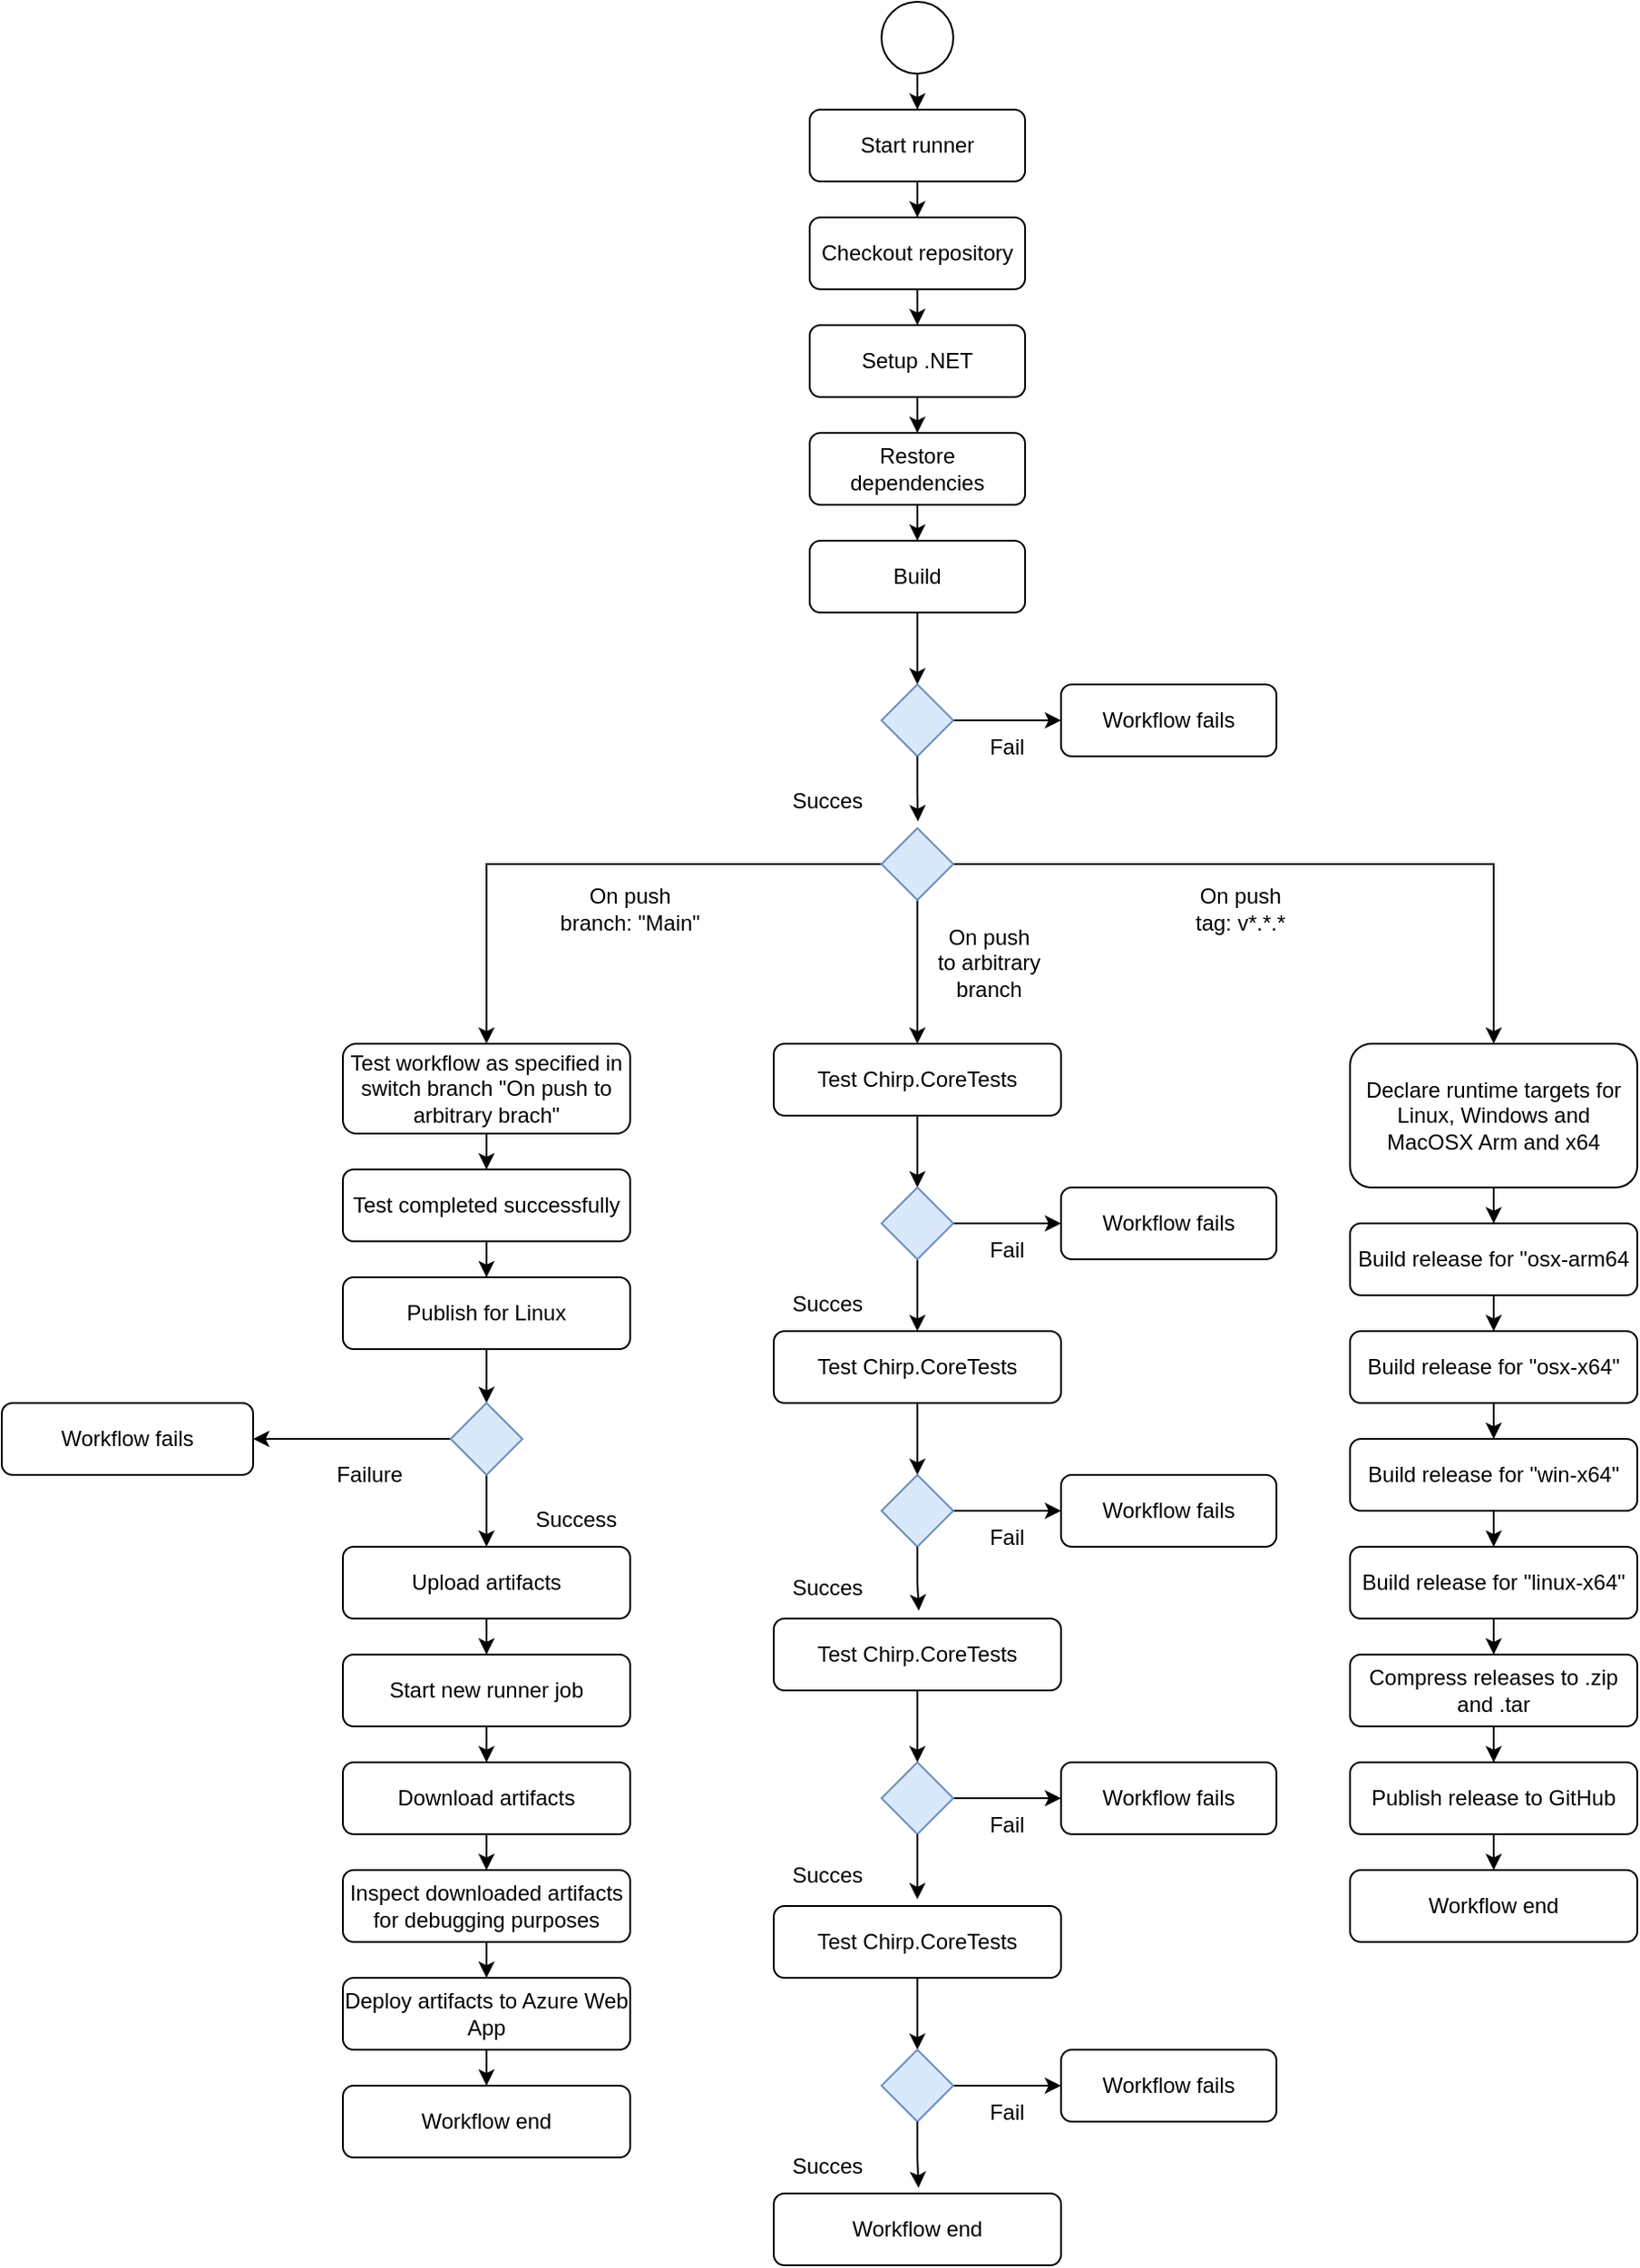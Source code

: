 <mxfile version="22.1.11" type="github">
  <diagram id="C5RBs43oDa-KdzZeNtuy" name="Page-1">
    <mxGraphModel dx="1908" dy="1160" grid="1" gridSize="10" guides="1" tooltips="1" connect="1" arrows="1" fold="1" page="1" pageScale="1" pageWidth="827" pageHeight="1169" math="0" shadow="0">
      <root>
        <mxCell id="WIyWlLk6GJQsqaUBKTNV-0" />
        <mxCell id="WIyWlLk6GJQsqaUBKTNV-1" parent="WIyWlLk6GJQsqaUBKTNV-0" />
        <mxCell id="6M2s1T-CdseFFnocJwDW-27" style="edgeStyle=orthogonalEdgeStyle;rounded=0;orthogonalLoop=1;jettySize=auto;html=1;entryX=0.5;entryY=0;entryDx=0;entryDy=0;" parent="WIyWlLk6GJQsqaUBKTNV-1" source="WIyWlLk6GJQsqaUBKTNV-7" target="6M2s1T-CdseFFnocJwDW-26" edge="1">
          <mxGeometry relative="1" as="geometry">
            <mxPoint x="840" y="230" as="targetPoint" />
          </mxGeometry>
        </mxCell>
        <mxCell id="WIyWlLk6GJQsqaUBKTNV-7" value="Start runner" style="rounded=1;whiteSpace=wrap;html=1;fontSize=12;glass=0;strokeWidth=1;shadow=0;flipV=0;" parent="WIyWlLk6GJQsqaUBKTNV-1" vertex="1">
          <mxGeometry x="780" y="80" width="120" height="40" as="geometry" />
        </mxCell>
        <mxCell id="6M2s1T-CdseFFnocJwDW-54" style="edgeStyle=orthogonalEdgeStyle;rounded=0;orthogonalLoop=1;jettySize=auto;html=1;entryX=0.5;entryY=0;entryDx=0;entryDy=0;" parent="WIyWlLk6GJQsqaUBKTNV-1" source="6M2s1T-CdseFFnocJwDW-0" target="WIyWlLk6GJQsqaUBKTNV-7" edge="1">
          <mxGeometry relative="1" as="geometry" />
        </mxCell>
        <mxCell id="6M2s1T-CdseFFnocJwDW-0" value="" style="ellipse;whiteSpace=wrap;html=1;aspect=fixed;flipV=0;" parent="WIyWlLk6GJQsqaUBKTNV-1" vertex="1">
          <mxGeometry x="820" y="20" width="40" height="40" as="geometry" />
        </mxCell>
        <mxCell id="ra6Grcy_qcLyO9I2bJTa-4" style="edgeStyle=orthogonalEdgeStyle;rounded=0;orthogonalLoop=1;jettySize=auto;html=1;entryX=0.5;entryY=0;entryDx=0;entryDy=0;" edge="1" parent="WIyWlLk6GJQsqaUBKTNV-1" source="6M2s1T-CdseFFnocJwDW-14" target="6M2s1T-CdseFFnocJwDW-34">
          <mxGeometry relative="1" as="geometry" />
        </mxCell>
        <mxCell id="ra6Grcy_qcLyO9I2bJTa-17" style="edgeStyle=orthogonalEdgeStyle;rounded=0;orthogonalLoop=1;jettySize=auto;html=1;" edge="1" parent="WIyWlLk6GJQsqaUBKTNV-1" source="6M2s1T-CdseFFnocJwDW-14" target="6M2s1T-CdseFFnocJwDW-69">
          <mxGeometry relative="1" as="geometry" />
        </mxCell>
        <mxCell id="ra6Grcy_qcLyO9I2bJTa-18" style="edgeStyle=orthogonalEdgeStyle;rounded=0;orthogonalLoop=1;jettySize=auto;html=1;entryX=0.5;entryY=0;entryDx=0;entryDy=0;" edge="1" parent="WIyWlLk6GJQsqaUBKTNV-1" source="6M2s1T-CdseFFnocJwDW-14" target="6M2s1T-CdseFFnocJwDW-108">
          <mxGeometry relative="1" as="geometry" />
        </mxCell>
        <mxCell id="6M2s1T-CdseFFnocJwDW-14" value="" style="rhombus;whiteSpace=wrap;html=1;fillColor=#dae8fc;strokeColor=#6c8ebf;flipV=0;" parent="WIyWlLk6GJQsqaUBKTNV-1" vertex="1">
          <mxGeometry x="820" y="480" width="40" height="40" as="geometry" />
        </mxCell>
        <mxCell id="6M2s1T-CdseFFnocJwDW-18" value="On push branch: &quot;Main&quot;" style="text;html=1;strokeColor=none;fillColor=none;align=center;verticalAlign=middle;whiteSpace=wrap;rounded=0;flipV=0;" parent="WIyWlLk6GJQsqaUBKTNV-1" vertex="1">
          <mxGeometry x="640" y="510" width="80" height="30" as="geometry" />
        </mxCell>
        <mxCell id="6M2s1T-CdseFFnocJwDW-21" value="On push to arbitrary branch" style="text;html=1;strokeColor=none;fillColor=none;align=center;verticalAlign=middle;whiteSpace=wrap;rounded=0;flipV=0;" parent="WIyWlLk6GJQsqaUBKTNV-1" vertex="1">
          <mxGeometry x="850" y="530" width="60" height="50" as="geometry" />
        </mxCell>
        <mxCell id="6M2s1T-CdseFFnocJwDW-19" value="On push tag: v*.*.*" style="text;html=1;strokeColor=none;fillColor=none;align=center;verticalAlign=middle;whiteSpace=wrap;rounded=0;flipV=0;" parent="WIyWlLk6GJQsqaUBKTNV-1" vertex="1">
          <mxGeometry x="990" y="510" width="60" height="30" as="geometry" />
        </mxCell>
        <mxCell id="6M2s1T-CdseFFnocJwDW-29" style="edgeStyle=orthogonalEdgeStyle;rounded=0;orthogonalLoop=1;jettySize=auto;html=1;entryX=0.5;entryY=0;entryDx=0;entryDy=0;" parent="WIyWlLk6GJQsqaUBKTNV-1" source="6M2s1T-CdseFFnocJwDW-26" target="6M2s1T-CdseFFnocJwDW-28" edge="1">
          <mxGeometry relative="1" as="geometry" />
        </mxCell>
        <mxCell id="6M2s1T-CdseFFnocJwDW-26" value="Checkout repository" style="rounded=1;whiteSpace=wrap;html=1;fontSize=12;glass=0;strokeWidth=1;shadow=0;flipV=0;" parent="WIyWlLk6GJQsqaUBKTNV-1" vertex="1">
          <mxGeometry x="780" y="140" width="120" height="40" as="geometry" />
        </mxCell>
        <mxCell id="6M2s1T-CdseFFnocJwDW-31" style="edgeStyle=orthogonalEdgeStyle;rounded=0;orthogonalLoop=1;jettySize=auto;html=1;entryX=0.5;entryY=0;entryDx=0;entryDy=0;" parent="WIyWlLk6GJQsqaUBKTNV-1" source="6M2s1T-CdseFFnocJwDW-28" target="6M2s1T-CdseFFnocJwDW-30" edge="1">
          <mxGeometry relative="1" as="geometry" />
        </mxCell>
        <mxCell id="6M2s1T-CdseFFnocJwDW-28" value="Setup .NET" style="rounded=1;whiteSpace=wrap;html=1;fontSize=12;glass=0;strokeWidth=1;shadow=0;flipV=0;" parent="WIyWlLk6GJQsqaUBKTNV-1" vertex="1">
          <mxGeometry x="780" y="200" width="120" height="40" as="geometry" />
        </mxCell>
        <mxCell id="6M2s1T-CdseFFnocJwDW-33" style="edgeStyle=orthogonalEdgeStyle;rounded=0;orthogonalLoop=1;jettySize=auto;html=1;entryX=0.5;entryY=0;entryDx=0;entryDy=0;" parent="WIyWlLk6GJQsqaUBKTNV-1" source="6M2s1T-CdseFFnocJwDW-30" target="6M2s1T-CdseFFnocJwDW-32" edge="1">
          <mxGeometry relative="1" as="geometry" />
        </mxCell>
        <mxCell id="6M2s1T-CdseFFnocJwDW-30" value="Restore dependencies" style="rounded=1;whiteSpace=wrap;html=1;fontSize=12;glass=0;strokeWidth=1;shadow=0;flipV=0;" parent="WIyWlLk6GJQsqaUBKTNV-1" vertex="1">
          <mxGeometry x="780" y="260" width="120" height="40" as="geometry" />
        </mxCell>
        <mxCell id="6M2s1T-CdseFFnocJwDW-32" value="Build" style="rounded=1;whiteSpace=wrap;html=1;fontSize=12;glass=0;strokeWidth=1;shadow=0;flipV=0;" parent="WIyWlLk6GJQsqaUBKTNV-1" vertex="1">
          <mxGeometry x="780" y="320" width="120" height="40" as="geometry" />
        </mxCell>
        <mxCell id="6M2s1T-CdseFFnocJwDW-41" style="edgeStyle=orthogonalEdgeStyle;rounded=0;orthogonalLoop=1;jettySize=auto;html=1;entryX=0.5;entryY=0;entryDx=0;entryDy=0;" parent="WIyWlLk6GJQsqaUBKTNV-1" source="6M2s1T-CdseFFnocJwDW-34" target="6M2s1T-CdseFFnocJwDW-36" edge="1">
          <mxGeometry relative="1" as="geometry" />
        </mxCell>
        <mxCell id="6M2s1T-CdseFFnocJwDW-34" value="Declare runtime targets for Linux, Windows and MacOSX Arm and x64" style="rounded=1;whiteSpace=wrap;html=1;fontSize=12;glass=0;strokeWidth=1;shadow=0;flipV=0;" parent="WIyWlLk6GJQsqaUBKTNV-1" vertex="1">
          <mxGeometry x="1081" y="600" width="160" height="80" as="geometry" />
        </mxCell>
        <mxCell id="6M2s1T-CdseFFnocJwDW-42" style="edgeStyle=orthogonalEdgeStyle;rounded=0;orthogonalLoop=1;jettySize=auto;html=1;entryX=0.5;entryY=0;entryDx=0;entryDy=0;" parent="WIyWlLk6GJQsqaUBKTNV-1" source="6M2s1T-CdseFFnocJwDW-36" target="6M2s1T-CdseFFnocJwDW-37" edge="1">
          <mxGeometry relative="1" as="geometry" />
        </mxCell>
        <mxCell id="6M2s1T-CdseFFnocJwDW-36" value="Build release for &quot;osx-arm64" style="rounded=1;whiteSpace=wrap;html=1;fontSize=12;glass=0;strokeWidth=1;shadow=0;flipV=0;" parent="WIyWlLk6GJQsqaUBKTNV-1" vertex="1">
          <mxGeometry x="1081" y="700" width="160" height="40" as="geometry" />
        </mxCell>
        <mxCell id="6M2s1T-CdseFFnocJwDW-43" style="edgeStyle=orthogonalEdgeStyle;rounded=0;orthogonalLoop=1;jettySize=auto;html=1;entryX=0.5;entryY=0;entryDx=0;entryDy=0;" parent="WIyWlLk6GJQsqaUBKTNV-1" source="6M2s1T-CdseFFnocJwDW-37" target="6M2s1T-CdseFFnocJwDW-38" edge="1">
          <mxGeometry relative="1" as="geometry" />
        </mxCell>
        <mxCell id="6M2s1T-CdseFFnocJwDW-37" value="Build release for &quot;osx-x64&quot;" style="rounded=1;whiteSpace=wrap;html=1;fontSize=12;glass=0;strokeWidth=1;shadow=0;flipV=0;" parent="WIyWlLk6GJQsqaUBKTNV-1" vertex="1">
          <mxGeometry x="1081" y="760" width="160" height="40" as="geometry" />
        </mxCell>
        <mxCell id="6M2s1T-CdseFFnocJwDW-44" style="edgeStyle=orthogonalEdgeStyle;rounded=0;orthogonalLoop=1;jettySize=auto;html=1;entryX=0.5;entryY=0;entryDx=0;entryDy=0;" parent="WIyWlLk6GJQsqaUBKTNV-1" source="6M2s1T-CdseFFnocJwDW-38" target="6M2s1T-CdseFFnocJwDW-40" edge="1">
          <mxGeometry relative="1" as="geometry" />
        </mxCell>
        <mxCell id="6M2s1T-CdseFFnocJwDW-38" value="Build release for &quot;win-x64&quot;" style="rounded=1;whiteSpace=wrap;html=1;fontSize=12;glass=0;strokeWidth=1;shadow=0;flipV=0;" parent="WIyWlLk6GJQsqaUBKTNV-1" vertex="1">
          <mxGeometry x="1081" y="820" width="160" height="40" as="geometry" />
        </mxCell>
        <mxCell id="6M2s1T-CdseFFnocJwDW-66" style="edgeStyle=orthogonalEdgeStyle;rounded=0;orthogonalLoop=1;jettySize=auto;html=1;entryX=0.5;entryY=0;entryDx=0;entryDy=0;" parent="WIyWlLk6GJQsqaUBKTNV-1" source="6M2s1T-CdseFFnocJwDW-40" target="6M2s1T-CdseFFnocJwDW-45" edge="1">
          <mxGeometry relative="1" as="geometry" />
        </mxCell>
        <mxCell id="6M2s1T-CdseFFnocJwDW-40" value="Build release for &quot;linux-x64&quot;" style="rounded=1;whiteSpace=wrap;html=1;fontSize=12;glass=0;strokeWidth=1;shadow=0;flipV=0;" parent="WIyWlLk6GJQsqaUBKTNV-1" vertex="1">
          <mxGeometry x="1081" y="880" width="160" height="40" as="geometry" />
        </mxCell>
        <mxCell id="6M2s1T-CdseFFnocJwDW-68" style="edgeStyle=orthogonalEdgeStyle;rounded=0;orthogonalLoop=1;jettySize=auto;html=1;entryX=0.5;entryY=0;entryDx=0;entryDy=0;" parent="WIyWlLk6GJQsqaUBKTNV-1" source="6M2s1T-CdseFFnocJwDW-45" target="6M2s1T-CdseFFnocJwDW-67" edge="1">
          <mxGeometry relative="1" as="geometry" />
        </mxCell>
        <mxCell id="6M2s1T-CdseFFnocJwDW-45" value="Compress releases to .zip and .tar" style="rounded=1;whiteSpace=wrap;html=1;fontSize=12;glass=0;strokeWidth=1;shadow=0;flipV=0;" parent="WIyWlLk6GJQsqaUBKTNV-1" vertex="1">
          <mxGeometry x="1081" y="940" width="160" height="40" as="geometry" />
        </mxCell>
        <mxCell id="6M2s1T-CdseFFnocJwDW-47" value="" style="edgeStyle=orthogonalEdgeStyle;rounded=0;orthogonalLoop=1;jettySize=auto;html=1;entryX=0.5;entryY=0;entryDx=0;entryDy=0;" parent="WIyWlLk6GJQsqaUBKTNV-1" source="6M2s1T-CdseFFnocJwDW-32" target="6M2s1T-CdseFFnocJwDW-46" edge="1">
          <mxGeometry relative="1" as="geometry">
            <mxPoint x="1050" y="630" as="sourcePoint" />
            <mxPoint x="1050" y="820" as="targetPoint" />
          </mxGeometry>
        </mxCell>
        <mxCell id="ra6Grcy_qcLyO9I2bJTa-2" style="edgeStyle=orthogonalEdgeStyle;rounded=0;orthogonalLoop=1;jettySize=auto;html=1;" edge="1" parent="WIyWlLk6GJQsqaUBKTNV-1" source="6M2s1T-CdseFFnocJwDW-46" target="6M2s1T-CdseFFnocJwDW-52">
          <mxGeometry relative="1" as="geometry" />
        </mxCell>
        <mxCell id="6M2s1T-CdseFFnocJwDW-46" value="" style="rhombus;whiteSpace=wrap;html=1;fillColor=#dae8fc;strokeColor=#6c8ebf;flipV=0;" parent="WIyWlLk6GJQsqaUBKTNV-1" vertex="1">
          <mxGeometry x="820" y="400" width="40" height="40" as="geometry" />
        </mxCell>
        <mxCell id="6M2s1T-CdseFFnocJwDW-52" value="Workflow fails" style="rounded=1;whiteSpace=wrap;html=1;fontSize=12;glass=0;strokeWidth=1;shadow=0;flipV=0;" parent="WIyWlLk6GJQsqaUBKTNV-1" vertex="1">
          <mxGeometry x="920" y="400" width="120" height="40" as="geometry" />
        </mxCell>
        <mxCell id="6M2s1T-CdseFFnocJwDW-59" value="Fail" style="text;html=1;strokeColor=none;fillColor=none;align=center;verticalAlign=middle;whiteSpace=wrap;rounded=0;flipV=0;" parent="WIyWlLk6GJQsqaUBKTNV-1" vertex="1">
          <mxGeometry x="860" y="420" width="60" height="30" as="geometry" />
        </mxCell>
        <mxCell id="6M2s1T-CdseFFnocJwDW-62" value="Succes" style="text;html=1;strokeColor=none;fillColor=none;align=center;verticalAlign=middle;whiteSpace=wrap;rounded=0;flipV=0;" parent="WIyWlLk6GJQsqaUBKTNV-1" vertex="1">
          <mxGeometry x="760" y="450" width="60" height="30" as="geometry" />
        </mxCell>
        <mxCell id="6M2s1T-CdseFFnocJwDW-162" style="edgeStyle=orthogonalEdgeStyle;rounded=0;orthogonalLoop=1;jettySize=auto;html=1;entryX=0.5;entryY=0;entryDx=0;entryDy=0;" parent="WIyWlLk6GJQsqaUBKTNV-1" source="6M2s1T-CdseFFnocJwDW-67" target="6M2s1T-CdseFFnocJwDW-161" edge="1">
          <mxGeometry relative="1" as="geometry" />
        </mxCell>
        <mxCell id="6M2s1T-CdseFFnocJwDW-67" value="Publish release to GitHub" style="rounded=1;whiteSpace=wrap;html=1;fontSize=12;glass=0;strokeWidth=1;shadow=0;flipV=0;" parent="WIyWlLk6GJQsqaUBKTNV-1" vertex="1">
          <mxGeometry x="1081" y="1000" width="160" height="40" as="geometry" />
        </mxCell>
        <mxCell id="6M2s1T-CdseFFnocJwDW-69" value="Test Chirp.CoreTests" style="rounded=1;whiteSpace=wrap;html=1;fontSize=12;glass=0;strokeWidth=1;shadow=0;flipV=0;" parent="WIyWlLk6GJQsqaUBKTNV-1" vertex="1">
          <mxGeometry x="760" y="600" width="160" height="40" as="geometry" />
        </mxCell>
        <mxCell id="6M2s1T-CdseFFnocJwDW-74" value="Fail" style="text;html=1;strokeColor=none;fillColor=none;align=center;verticalAlign=middle;whiteSpace=wrap;rounded=0;flipV=0;" parent="WIyWlLk6GJQsqaUBKTNV-1" vertex="1">
          <mxGeometry x="860" y="700" width="60" height="30" as="geometry" />
        </mxCell>
        <mxCell id="6M2s1T-CdseFFnocJwDW-76" value="Succes" style="text;html=1;strokeColor=none;fillColor=none;align=center;verticalAlign=middle;whiteSpace=wrap;rounded=0;flipV=0;" parent="WIyWlLk6GJQsqaUBKTNV-1" vertex="1">
          <mxGeometry x="760" y="760" width="60" height="30" as="geometry" />
        </mxCell>
        <mxCell id="6M2s1T-CdseFFnocJwDW-77" value="Workflow fails" style="rounded=1;whiteSpace=wrap;html=1;fontSize=12;glass=0;strokeWidth=1;shadow=0;flipV=0;" parent="WIyWlLk6GJQsqaUBKTNV-1" vertex="1">
          <mxGeometry x="920" y="680" width="120" height="40" as="geometry" />
        </mxCell>
        <mxCell id="6M2s1T-CdseFFnocJwDW-90" style="edgeStyle=orthogonalEdgeStyle;rounded=0;orthogonalLoop=1;jettySize=auto;html=1;entryX=0.5;entryY=0;entryDx=0;entryDy=0;" parent="WIyWlLk6GJQsqaUBKTNV-1" source="6M2s1T-CdseFFnocJwDW-79" target="6M2s1T-CdseFFnocJwDW-81" edge="1">
          <mxGeometry relative="1" as="geometry" />
        </mxCell>
        <mxCell id="6M2s1T-CdseFFnocJwDW-79" value="Test Chirp.CoreTests" style="rounded=1;whiteSpace=wrap;html=1;fontSize=12;glass=0;strokeWidth=1;shadow=0;flipV=0;" parent="WIyWlLk6GJQsqaUBKTNV-1" vertex="1">
          <mxGeometry x="760" y="760" width="160" height="40" as="geometry" />
        </mxCell>
        <mxCell id="ra6Grcy_qcLyO9I2bJTa-10" style="edgeStyle=orthogonalEdgeStyle;rounded=0;orthogonalLoop=1;jettySize=auto;html=1;" edge="1" parent="WIyWlLk6GJQsqaUBKTNV-1" source="6M2s1T-CdseFFnocJwDW-81" target="6M2s1T-CdseFFnocJwDW-89">
          <mxGeometry relative="1" as="geometry" />
        </mxCell>
        <mxCell id="6M2s1T-CdseFFnocJwDW-81" value="" style="rhombus;whiteSpace=wrap;html=1;fillColor=#dae8fc;strokeColor=#6c8ebf;flipV=0;" parent="WIyWlLk6GJQsqaUBKTNV-1" vertex="1">
          <mxGeometry x="820" y="840" width="40" height="40" as="geometry" />
        </mxCell>
        <mxCell id="6M2s1T-CdseFFnocJwDW-84" value="Fail" style="text;html=1;strokeColor=none;fillColor=none;align=center;verticalAlign=middle;whiteSpace=wrap;rounded=0;flipV=0;" parent="WIyWlLk6GJQsqaUBKTNV-1" vertex="1">
          <mxGeometry x="860" y="860" width="60" height="30" as="geometry" />
        </mxCell>
        <mxCell id="6M2s1T-CdseFFnocJwDW-86" value="Succes" style="text;html=1;strokeColor=none;fillColor=none;align=center;verticalAlign=middle;whiteSpace=wrap;rounded=0;flipV=0;" parent="WIyWlLk6GJQsqaUBKTNV-1" vertex="1">
          <mxGeometry x="760" y="885" width="60" height="35" as="geometry" />
        </mxCell>
        <mxCell id="6M2s1T-CdseFFnocJwDW-101" style="edgeStyle=orthogonalEdgeStyle;rounded=0;orthogonalLoop=1;jettySize=auto;html=1;entryX=0.5;entryY=0;entryDx=0;entryDy=0;" parent="WIyWlLk6GJQsqaUBKTNV-1" source="6M2s1T-CdseFFnocJwDW-87" target="6M2s1T-CdseFFnocJwDW-92" edge="1">
          <mxGeometry relative="1" as="geometry" />
        </mxCell>
        <mxCell id="6M2s1T-CdseFFnocJwDW-87" value="Test Chirp.CoreTests" style="rounded=1;whiteSpace=wrap;html=1;fontSize=12;glass=0;strokeWidth=1;shadow=0;flipV=0;" parent="WIyWlLk6GJQsqaUBKTNV-1" vertex="1">
          <mxGeometry x="760" y="920" width="160" height="40" as="geometry" />
        </mxCell>
        <mxCell id="6M2s1T-CdseFFnocJwDW-89" value="Workflow fails" style="rounded=1;whiteSpace=wrap;html=1;fontSize=12;glass=0;strokeWidth=1;shadow=0;flipV=0;" parent="WIyWlLk6GJQsqaUBKTNV-1" vertex="1">
          <mxGeometry x="920" y="840" width="120" height="40" as="geometry" />
        </mxCell>
        <mxCell id="ra6Grcy_qcLyO9I2bJTa-9" style="edgeStyle=orthogonalEdgeStyle;rounded=0;orthogonalLoop=1;jettySize=auto;html=1;entryX=0;entryY=0.5;entryDx=0;entryDy=0;" edge="1" parent="WIyWlLk6GJQsqaUBKTNV-1" source="6M2s1T-CdseFFnocJwDW-92" target="6M2s1T-CdseFFnocJwDW-100">
          <mxGeometry relative="1" as="geometry" />
        </mxCell>
        <mxCell id="6M2s1T-CdseFFnocJwDW-92" value="" style="rhombus;whiteSpace=wrap;html=1;fillColor=#dae8fc;strokeColor=#6c8ebf;flipV=0;" parent="WIyWlLk6GJQsqaUBKTNV-1" vertex="1">
          <mxGeometry x="820" y="1000" width="40" height="40" as="geometry" />
        </mxCell>
        <mxCell id="6M2s1T-CdseFFnocJwDW-95" value="Fail" style="text;html=1;strokeColor=none;fillColor=none;align=center;verticalAlign=middle;whiteSpace=wrap;rounded=0;flipV=0;" parent="WIyWlLk6GJQsqaUBKTNV-1" vertex="1">
          <mxGeometry x="860" y="1020" width="60" height="30" as="geometry" />
        </mxCell>
        <mxCell id="6M2s1T-CdseFFnocJwDW-98" value="Succes" style="text;html=1;strokeColor=none;fillColor=none;align=center;verticalAlign=middle;whiteSpace=wrap;rounded=0;flipV=0;" parent="WIyWlLk6GJQsqaUBKTNV-1" vertex="1">
          <mxGeometry x="760" y="1045" width="60" height="35" as="geometry" />
        </mxCell>
        <mxCell id="6M2s1T-CdseFFnocJwDW-156" style="edgeStyle=orthogonalEdgeStyle;rounded=0;orthogonalLoop=1;jettySize=auto;html=1;entryX=0.5;entryY=0;entryDx=0;entryDy=0;" parent="WIyWlLk6GJQsqaUBKTNV-1" source="6M2s1T-CdseFFnocJwDW-99" target="6M2s1T-CdseFFnocJwDW-150" edge="1">
          <mxGeometry relative="1" as="geometry" />
        </mxCell>
        <mxCell id="6M2s1T-CdseFFnocJwDW-99" value="Test Chirp.CoreTests" style="rounded=1;whiteSpace=wrap;html=1;fontSize=12;glass=0;strokeWidth=1;shadow=0;flipV=0;" parent="WIyWlLk6GJQsqaUBKTNV-1" vertex="1">
          <mxGeometry x="760" y="1080" width="160" height="40" as="geometry" />
        </mxCell>
        <mxCell id="6M2s1T-CdseFFnocJwDW-100" value="Workflow fails" style="rounded=1;whiteSpace=wrap;html=1;fontSize=12;glass=0;strokeWidth=1;shadow=0;flipV=0;" parent="WIyWlLk6GJQsqaUBKTNV-1" vertex="1">
          <mxGeometry x="920" y="1000" width="120" height="40" as="geometry" />
        </mxCell>
        <mxCell id="6M2s1T-CdseFFnocJwDW-107" style="edgeStyle=orthogonalEdgeStyle;rounded=0;orthogonalLoop=1;jettySize=auto;html=1;entryX=0.5;entryY=0;entryDx=0;entryDy=0;" parent="WIyWlLk6GJQsqaUBKTNV-1" source="6M2s1T-CdseFFnocJwDW-108" target="6M2s1T-CdseFFnocJwDW-110" edge="1">
          <mxGeometry relative="1" as="geometry" />
        </mxCell>
        <mxCell id="6M2s1T-CdseFFnocJwDW-108" value="Test workflow as specified in switch branch &quot;On push to arbitrary brach&quot;" style="rounded=1;whiteSpace=wrap;html=1;fontSize=12;glass=0;strokeWidth=1;shadow=0;flipV=0;" parent="WIyWlLk6GJQsqaUBKTNV-1" vertex="1">
          <mxGeometry x="520" y="600" width="160" height="50" as="geometry" />
        </mxCell>
        <mxCell id="6M2s1T-CdseFFnocJwDW-109" style="edgeStyle=orthogonalEdgeStyle;rounded=0;orthogonalLoop=1;jettySize=auto;html=1;entryX=0.5;entryY=0;entryDx=0;entryDy=0;" parent="WIyWlLk6GJQsqaUBKTNV-1" source="6M2s1T-CdseFFnocJwDW-110" target="6M2s1T-CdseFFnocJwDW-112" edge="1">
          <mxGeometry relative="1" as="geometry" />
        </mxCell>
        <mxCell id="6M2s1T-CdseFFnocJwDW-110" value="Test completed successfully" style="rounded=1;whiteSpace=wrap;html=1;fontSize=12;glass=0;strokeWidth=1;shadow=0;flipV=0;" parent="WIyWlLk6GJQsqaUBKTNV-1" vertex="1">
          <mxGeometry x="520" y="670" width="160" height="40" as="geometry" />
        </mxCell>
        <mxCell id="6M2s1T-CdseFFnocJwDW-111" style="edgeStyle=orthogonalEdgeStyle;rounded=0;orthogonalLoop=1;jettySize=auto;html=1;entryX=0.5;entryY=0;entryDx=0;entryDy=0;" parent="WIyWlLk6GJQsqaUBKTNV-1" source="6M2s1T-CdseFFnocJwDW-112" edge="1" target="6M2s1T-CdseFFnocJwDW-125">
          <mxGeometry relative="1" as="geometry">
            <mxPoint x="600" y="900" as="targetPoint" />
          </mxGeometry>
        </mxCell>
        <mxCell id="6M2s1T-CdseFFnocJwDW-112" value="Publish for Linux" style="rounded=1;whiteSpace=wrap;html=1;fontSize=12;glass=0;strokeWidth=1;shadow=0;flipV=0;" parent="WIyWlLk6GJQsqaUBKTNV-1" vertex="1">
          <mxGeometry x="520" y="730" width="160" height="40" as="geometry" />
        </mxCell>
        <mxCell id="6M2s1T-CdseFFnocJwDW-120" value="" style="edgeStyle=orthogonalEdgeStyle;rounded=0;orthogonalLoop=1;jettySize=auto;html=1;entryX=0.5;entryY=0;entryDx=0;entryDy=0;" parent="WIyWlLk6GJQsqaUBKTNV-1" source="6M2s1T-CdseFFnocJwDW-69" target="6M2s1T-CdseFFnocJwDW-72" edge="1">
          <mxGeometry relative="1" as="geometry">
            <mxPoint x="840" y="630" as="sourcePoint" />
            <mxPoint x="840" y="720" as="targetPoint" />
          </mxGeometry>
        </mxCell>
        <mxCell id="ra6Grcy_qcLyO9I2bJTa-13" style="edgeStyle=orthogonalEdgeStyle;rounded=0;orthogonalLoop=1;jettySize=auto;html=1;entryX=0;entryY=0.5;entryDx=0;entryDy=0;" edge="1" parent="WIyWlLk6GJQsqaUBKTNV-1" source="6M2s1T-CdseFFnocJwDW-72" target="6M2s1T-CdseFFnocJwDW-77">
          <mxGeometry relative="1" as="geometry" />
        </mxCell>
        <mxCell id="ra6Grcy_qcLyO9I2bJTa-15" style="edgeStyle=orthogonalEdgeStyle;rounded=0;orthogonalLoop=1;jettySize=auto;html=1;entryX=0.5;entryY=0;entryDx=0;entryDy=0;" edge="1" parent="WIyWlLk6GJQsqaUBKTNV-1" source="6M2s1T-CdseFFnocJwDW-72" target="6M2s1T-CdseFFnocJwDW-79">
          <mxGeometry relative="1" as="geometry" />
        </mxCell>
        <mxCell id="6M2s1T-CdseFFnocJwDW-72" value="" style="rhombus;whiteSpace=wrap;html=1;fillColor=#dae8fc;strokeColor=#6c8ebf;flipV=0;" parent="WIyWlLk6GJQsqaUBKTNV-1" vertex="1">
          <mxGeometry x="820" y="680" width="40" height="40" as="geometry" />
        </mxCell>
        <mxCell id="ra6Grcy_qcLyO9I2bJTa-0" style="edgeStyle=orthogonalEdgeStyle;rounded=0;orthogonalLoop=1;jettySize=auto;html=1;entryX=0.5;entryY=0;entryDx=0;entryDy=0;" edge="1" parent="WIyWlLk6GJQsqaUBKTNV-1" source="6M2s1T-CdseFFnocJwDW-125" target="6M2s1T-CdseFFnocJwDW-131">
          <mxGeometry relative="1" as="geometry" />
        </mxCell>
        <mxCell id="ra6Grcy_qcLyO9I2bJTa-1" style="edgeStyle=orthogonalEdgeStyle;rounded=0;orthogonalLoop=1;jettySize=auto;html=1;entryX=1;entryY=0.5;entryDx=0;entryDy=0;" edge="1" parent="WIyWlLk6GJQsqaUBKTNV-1" source="6M2s1T-CdseFFnocJwDW-125" target="6M2s1T-CdseFFnocJwDW-126">
          <mxGeometry relative="1" as="geometry" />
        </mxCell>
        <mxCell id="6M2s1T-CdseFFnocJwDW-125" value="" style="rhombus;whiteSpace=wrap;html=1;fillColor=#dae8fc;strokeColor=#6c8ebf;flipV=0;" parent="WIyWlLk6GJQsqaUBKTNV-1" vertex="1">
          <mxGeometry x="580" y="800" width="40" height="40" as="geometry" />
        </mxCell>
        <mxCell id="6M2s1T-CdseFFnocJwDW-126" value="Workflow fails" style="rounded=1;whiteSpace=wrap;html=1;fontSize=12;glass=0;strokeWidth=1;shadow=0;flipV=0;" parent="WIyWlLk6GJQsqaUBKTNV-1" vertex="1">
          <mxGeometry x="330" y="800" width="140" height="40" as="geometry" />
        </mxCell>
        <mxCell id="6M2s1T-CdseFFnocJwDW-129" value="Failure" style="text;html=1;strokeColor=none;fillColor=none;align=center;verticalAlign=middle;whiteSpace=wrap;rounded=0;flipV=0;" parent="WIyWlLk6GJQsqaUBKTNV-1" vertex="1">
          <mxGeometry x="510" y="825" width="50" height="30" as="geometry" />
        </mxCell>
        <mxCell id="6M2s1T-CdseFFnocJwDW-137" style="edgeStyle=orthogonalEdgeStyle;rounded=0;orthogonalLoop=1;jettySize=auto;html=1;entryX=0.5;entryY=0;entryDx=0;entryDy=0;" parent="WIyWlLk6GJQsqaUBKTNV-1" source="6M2s1T-CdseFFnocJwDW-131" target="6M2s1T-CdseFFnocJwDW-136" edge="1">
          <mxGeometry relative="1" as="geometry" />
        </mxCell>
        <mxCell id="6M2s1T-CdseFFnocJwDW-131" value="Upload artifacts" style="rounded=1;whiteSpace=wrap;html=1;fontSize=12;glass=0;strokeWidth=1;shadow=0;flipV=0;" parent="WIyWlLk6GJQsqaUBKTNV-1" vertex="1">
          <mxGeometry x="520" y="880" width="160" height="40" as="geometry" />
        </mxCell>
        <mxCell id="6M2s1T-CdseFFnocJwDW-134" value="Success" style="text;html=1;strokeColor=none;fillColor=none;align=center;verticalAlign=middle;whiteSpace=wrap;rounded=0;flipV=0;" parent="WIyWlLk6GJQsqaUBKTNV-1" vertex="1">
          <mxGeometry x="620" y="850" width="60" height="30" as="geometry" />
        </mxCell>
        <mxCell id="6M2s1T-CdseFFnocJwDW-139" style="edgeStyle=orthogonalEdgeStyle;rounded=0;orthogonalLoop=1;jettySize=auto;html=1;entryX=0.5;entryY=0;entryDx=0;entryDy=0;" parent="WIyWlLk6GJQsqaUBKTNV-1" source="6M2s1T-CdseFFnocJwDW-136" target="6M2s1T-CdseFFnocJwDW-138" edge="1">
          <mxGeometry relative="1" as="geometry" />
        </mxCell>
        <mxCell id="6M2s1T-CdseFFnocJwDW-136" value="Start new runner job" style="rounded=1;whiteSpace=wrap;html=1;fontSize=12;glass=0;strokeWidth=1;shadow=0;flipV=0;" parent="WIyWlLk6GJQsqaUBKTNV-1" vertex="1">
          <mxGeometry x="520" y="940" width="160" height="40" as="geometry" />
        </mxCell>
        <mxCell id="6M2s1T-CdseFFnocJwDW-141" style="edgeStyle=orthogonalEdgeStyle;rounded=0;orthogonalLoop=1;jettySize=auto;html=1;entryX=0.5;entryY=0;entryDx=0;entryDy=0;" parent="WIyWlLk6GJQsqaUBKTNV-1" source="6M2s1T-CdseFFnocJwDW-138" target="6M2s1T-CdseFFnocJwDW-140" edge="1">
          <mxGeometry relative="1" as="geometry" />
        </mxCell>
        <mxCell id="6M2s1T-CdseFFnocJwDW-138" value="Download artifacts" style="rounded=1;whiteSpace=wrap;html=1;fontSize=12;glass=0;strokeWidth=1;shadow=0;flipV=0;" parent="WIyWlLk6GJQsqaUBKTNV-1" vertex="1">
          <mxGeometry x="520" y="1000" width="160" height="40" as="geometry" />
        </mxCell>
        <mxCell id="6M2s1T-CdseFFnocJwDW-143" style="edgeStyle=orthogonalEdgeStyle;rounded=0;orthogonalLoop=1;jettySize=auto;html=1;entryX=0.5;entryY=0;entryDx=0;entryDy=0;" parent="WIyWlLk6GJQsqaUBKTNV-1" source="6M2s1T-CdseFFnocJwDW-140" target="6M2s1T-CdseFFnocJwDW-142" edge="1">
          <mxGeometry relative="1" as="geometry" />
        </mxCell>
        <mxCell id="6M2s1T-CdseFFnocJwDW-140" value="Inspect downloaded artifacts for debugging purposes" style="rounded=1;whiteSpace=wrap;html=1;fontSize=12;glass=0;strokeWidth=1;shadow=0;flipV=0;" parent="WIyWlLk6GJQsqaUBKTNV-1" vertex="1">
          <mxGeometry x="520" y="1060" width="160" height="40" as="geometry" />
        </mxCell>
        <mxCell id="6M2s1T-CdseFFnocJwDW-164" style="edgeStyle=orthogonalEdgeStyle;rounded=0;orthogonalLoop=1;jettySize=auto;html=1;entryX=0.5;entryY=0;entryDx=0;entryDy=0;" parent="WIyWlLk6GJQsqaUBKTNV-1" source="6M2s1T-CdseFFnocJwDW-142" target="6M2s1T-CdseFFnocJwDW-163" edge="1">
          <mxGeometry relative="1" as="geometry" />
        </mxCell>
        <mxCell id="6M2s1T-CdseFFnocJwDW-142" value="Deploy artifacts to Azure Web App" style="rounded=1;whiteSpace=wrap;html=1;fontSize=12;glass=0;strokeWidth=1;shadow=0;flipV=0;" parent="WIyWlLk6GJQsqaUBKTNV-1" vertex="1">
          <mxGeometry x="520" y="1120" width="160" height="40" as="geometry" />
        </mxCell>
        <mxCell id="ra6Grcy_qcLyO9I2bJTa-6" style="edgeStyle=orthogonalEdgeStyle;rounded=0;orthogonalLoop=1;jettySize=auto;html=1;entryX=0;entryY=0.5;entryDx=0;entryDy=0;" edge="1" parent="WIyWlLk6GJQsqaUBKTNV-1" source="6M2s1T-CdseFFnocJwDW-150" target="6M2s1T-CdseFFnocJwDW-155">
          <mxGeometry relative="1" as="geometry" />
        </mxCell>
        <mxCell id="6M2s1T-CdseFFnocJwDW-150" value="" style="rhombus;whiteSpace=wrap;html=1;fillColor=#dae8fc;strokeColor=#6c8ebf;flipV=0;" parent="WIyWlLk6GJQsqaUBKTNV-1" vertex="1">
          <mxGeometry x="820" y="1160" width="40" height="40" as="geometry" />
        </mxCell>
        <mxCell id="6M2s1T-CdseFFnocJwDW-153" value="Fail" style="text;html=1;strokeColor=none;fillColor=none;align=center;verticalAlign=middle;whiteSpace=wrap;rounded=0;flipV=0;" parent="WIyWlLk6GJQsqaUBKTNV-1" vertex="1">
          <mxGeometry x="860" y="1180" width="60" height="30" as="geometry" />
        </mxCell>
        <mxCell id="6M2s1T-CdseFFnocJwDW-155" value="Workflow fails" style="rounded=1;whiteSpace=wrap;html=1;fontSize=12;glass=0;strokeWidth=1;shadow=0;flipV=0;" parent="WIyWlLk6GJQsqaUBKTNV-1" vertex="1">
          <mxGeometry x="920" y="1160" width="120" height="40" as="geometry" />
        </mxCell>
        <mxCell id="6M2s1T-CdseFFnocJwDW-158" value="Succes" style="text;html=1;strokeColor=none;fillColor=none;align=center;verticalAlign=middle;whiteSpace=wrap;rounded=0;flipV=0;" parent="WIyWlLk6GJQsqaUBKTNV-1" vertex="1">
          <mxGeometry x="760" y="1210" width="60" height="30" as="geometry" />
        </mxCell>
        <mxCell id="6M2s1T-CdseFFnocJwDW-159" value="Workflow end" style="rounded=1;whiteSpace=wrap;html=1;fontSize=12;glass=0;strokeWidth=1;shadow=0;flipV=0;" parent="WIyWlLk6GJQsqaUBKTNV-1" vertex="1">
          <mxGeometry x="760" y="1240" width="160" height="40" as="geometry" />
        </mxCell>
        <mxCell id="6M2s1T-CdseFFnocJwDW-161" value="Workflow end" style="rounded=1;whiteSpace=wrap;html=1;fontSize=12;glass=0;strokeWidth=1;shadow=0;flipV=0;" parent="WIyWlLk6GJQsqaUBKTNV-1" vertex="1">
          <mxGeometry x="1081" y="1060" width="160" height="40" as="geometry" />
        </mxCell>
        <mxCell id="6M2s1T-CdseFFnocJwDW-163" value="Workflow end" style="rounded=1;whiteSpace=wrap;html=1;fontSize=12;glass=0;strokeWidth=1;shadow=0;flipV=0;" parent="WIyWlLk6GJQsqaUBKTNV-1" vertex="1">
          <mxGeometry x="520" y="1180" width="160" height="40" as="geometry" />
        </mxCell>
        <mxCell id="ra6Grcy_qcLyO9I2bJTa-3" style="edgeStyle=orthogonalEdgeStyle;rounded=0;orthogonalLoop=1;jettySize=auto;html=1;entryX=0.507;entryY=-0.095;entryDx=0;entryDy=0;entryPerimeter=0;" edge="1" parent="WIyWlLk6GJQsqaUBKTNV-1" source="6M2s1T-CdseFFnocJwDW-46" target="6M2s1T-CdseFFnocJwDW-14">
          <mxGeometry relative="1" as="geometry" />
        </mxCell>
        <mxCell id="ra6Grcy_qcLyO9I2bJTa-7" style="edgeStyle=orthogonalEdgeStyle;rounded=0;orthogonalLoop=1;jettySize=auto;html=1;entryX=0.504;entryY=-0.078;entryDx=0;entryDy=0;entryPerimeter=0;" edge="1" parent="WIyWlLk6GJQsqaUBKTNV-1" source="6M2s1T-CdseFFnocJwDW-150" target="6M2s1T-CdseFFnocJwDW-159">
          <mxGeometry relative="1" as="geometry" />
        </mxCell>
        <mxCell id="ra6Grcy_qcLyO9I2bJTa-8" style="edgeStyle=orthogonalEdgeStyle;rounded=0;orthogonalLoop=1;jettySize=auto;html=1;entryX=0.5;entryY=-0.093;entryDx=0;entryDy=0;entryPerimeter=0;" edge="1" parent="WIyWlLk6GJQsqaUBKTNV-1" source="6M2s1T-CdseFFnocJwDW-92" target="6M2s1T-CdseFFnocJwDW-99">
          <mxGeometry relative="1" as="geometry" />
        </mxCell>
        <mxCell id="ra6Grcy_qcLyO9I2bJTa-11" style="edgeStyle=orthogonalEdgeStyle;rounded=0;orthogonalLoop=1;jettySize=auto;html=1;entryX=0.505;entryY=-0.109;entryDx=0;entryDy=0;entryPerimeter=0;" edge="1" parent="WIyWlLk6GJQsqaUBKTNV-1" source="6M2s1T-CdseFFnocJwDW-81" target="6M2s1T-CdseFFnocJwDW-87">
          <mxGeometry relative="1" as="geometry" />
        </mxCell>
        <mxCell id="ra6Grcy_qcLyO9I2bJTa-16" value="Succes" style="text;html=1;strokeColor=none;fillColor=none;align=center;verticalAlign=middle;whiteSpace=wrap;rounded=0;flipV=0;" vertex="1" parent="WIyWlLk6GJQsqaUBKTNV-1">
          <mxGeometry x="760" y="730" width="60" height="30" as="geometry" />
        </mxCell>
      </root>
    </mxGraphModel>
  </diagram>
</mxfile>
